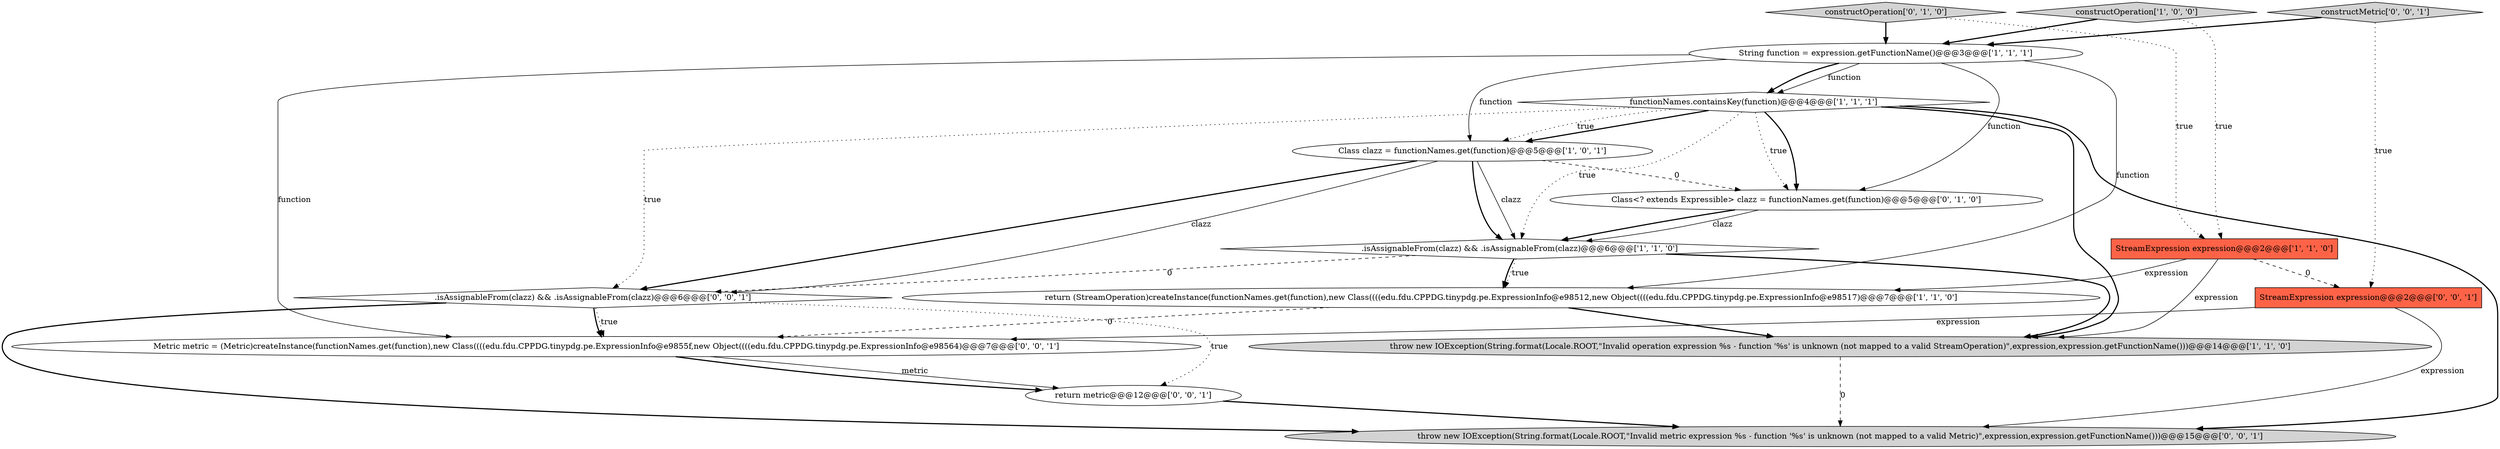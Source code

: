 digraph {
14 [style = filled, label = "return metric@@@12@@@['0', '0', '1']", fillcolor = white, shape = ellipse image = "AAA0AAABBB3BBB"];
7 [style = filled, label = ".isAssignableFrom(clazz) && .isAssignableFrom(clazz)@@@6@@@['1', '1', '0']", fillcolor = white, shape = diamond image = "AAA0AAABBB1BBB"];
8 [style = filled, label = "Class<? extends Expressible> clazz = functionNames.get(function)@@@5@@@['0', '1', '0']", fillcolor = white, shape = ellipse image = "AAA1AAABBB2BBB"];
12 [style = filled, label = "StreamExpression expression@@@2@@@['0', '0', '1']", fillcolor = tomato, shape = box image = "AAA0AAABBB3BBB"];
4 [style = filled, label = "String function = expression.getFunctionName()@@@3@@@['1', '1', '1']", fillcolor = white, shape = ellipse image = "AAA0AAABBB1BBB"];
15 [style = filled, label = "throw new IOException(String.format(Locale.ROOT,\"Invalid metric expression %s - function '%s' is unknown (not mapped to a valid Metric)\",expression,expression.getFunctionName()))@@@15@@@['0', '0', '1']", fillcolor = lightgray, shape = ellipse image = "AAA0AAABBB3BBB"];
9 [style = filled, label = "constructOperation['0', '1', '0']", fillcolor = lightgray, shape = diamond image = "AAA0AAABBB2BBB"];
2 [style = filled, label = "Class clazz = functionNames.get(function)@@@5@@@['1', '0', '1']", fillcolor = white, shape = ellipse image = "AAA0AAABBB1BBB"];
0 [style = filled, label = "return (StreamOperation)createInstance(functionNames.get(function),new Class((((edu.fdu.CPPDG.tinypdg.pe.ExpressionInfo@e98512,new Object((((edu.fdu.CPPDG.tinypdg.pe.ExpressionInfo@e98517)@@@7@@@['1', '1', '0']", fillcolor = white, shape = ellipse image = "AAA0AAABBB1BBB"];
1 [style = filled, label = "StreamExpression expression@@@2@@@['1', '1', '0']", fillcolor = tomato, shape = box image = "AAA0AAABBB1BBB"];
11 [style = filled, label = ".isAssignableFrom(clazz) && .isAssignableFrom(clazz)@@@6@@@['0', '0', '1']", fillcolor = white, shape = diamond image = "AAA0AAABBB3BBB"];
3 [style = filled, label = "throw new IOException(String.format(Locale.ROOT,\"Invalid operation expression %s - function '%s' is unknown (not mapped to a valid StreamOperation)\",expression,expression.getFunctionName()))@@@14@@@['1', '1', '0']", fillcolor = lightgray, shape = ellipse image = "AAA0AAABBB1BBB"];
5 [style = filled, label = "functionNames.containsKey(function)@@@4@@@['1', '1', '1']", fillcolor = white, shape = diamond image = "AAA0AAABBB1BBB"];
10 [style = filled, label = "constructMetric['0', '0', '1']", fillcolor = lightgray, shape = diamond image = "AAA0AAABBB3BBB"];
13 [style = filled, label = "Metric metric = (Metric)createInstance(functionNames.get(function),new Class((((edu.fdu.CPPDG.tinypdg.pe.ExpressionInfo@e9855f,new Object((((edu.fdu.CPPDG.tinypdg.pe.ExpressionInfo@e98564)@@@7@@@['0', '0', '1']", fillcolor = white, shape = ellipse image = "AAA0AAABBB3BBB"];
6 [style = filled, label = "constructOperation['1', '0', '0']", fillcolor = lightgray, shape = diamond image = "AAA0AAABBB1BBB"];
5->2 [style = bold, label=""];
5->8 [style = dotted, label="true"];
2->11 [style = solid, label="clazz"];
5->11 [style = dotted, label="true"];
5->8 [style = bold, label=""];
4->13 [style = solid, label="function"];
6->4 [style = bold, label=""];
9->4 [style = bold, label=""];
10->12 [style = dotted, label="true"];
4->8 [style = solid, label="function"];
2->7 [style = bold, label=""];
2->11 [style = bold, label=""];
4->5 [style = bold, label=""];
2->8 [style = dashed, label="0"];
13->14 [style = solid, label="metric"];
9->1 [style = dotted, label="true"];
6->1 [style = dotted, label="true"];
7->11 [style = dashed, label="0"];
12->13 [style = solid, label="expression"];
12->15 [style = solid, label="expression"];
0->3 [style = bold, label=""];
11->15 [style = bold, label=""];
5->7 [style = dotted, label="true"];
1->3 [style = solid, label="expression"];
5->15 [style = bold, label=""];
0->13 [style = dashed, label="0"];
7->3 [style = bold, label=""];
8->7 [style = solid, label="clazz"];
1->0 [style = solid, label="expression"];
4->5 [style = solid, label="function"];
11->14 [style = dotted, label="true"];
10->4 [style = bold, label=""];
7->0 [style = bold, label=""];
11->13 [style = bold, label=""];
3->15 [style = dashed, label="0"];
1->12 [style = dashed, label="0"];
8->7 [style = bold, label=""];
7->0 [style = dotted, label="true"];
2->7 [style = solid, label="clazz"];
5->3 [style = bold, label=""];
13->14 [style = bold, label=""];
11->13 [style = dotted, label="true"];
14->15 [style = bold, label=""];
4->0 [style = solid, label="function"];
5->2 [style = dotted, label="true"];
4->2 [style = solid, label="function"];
}
